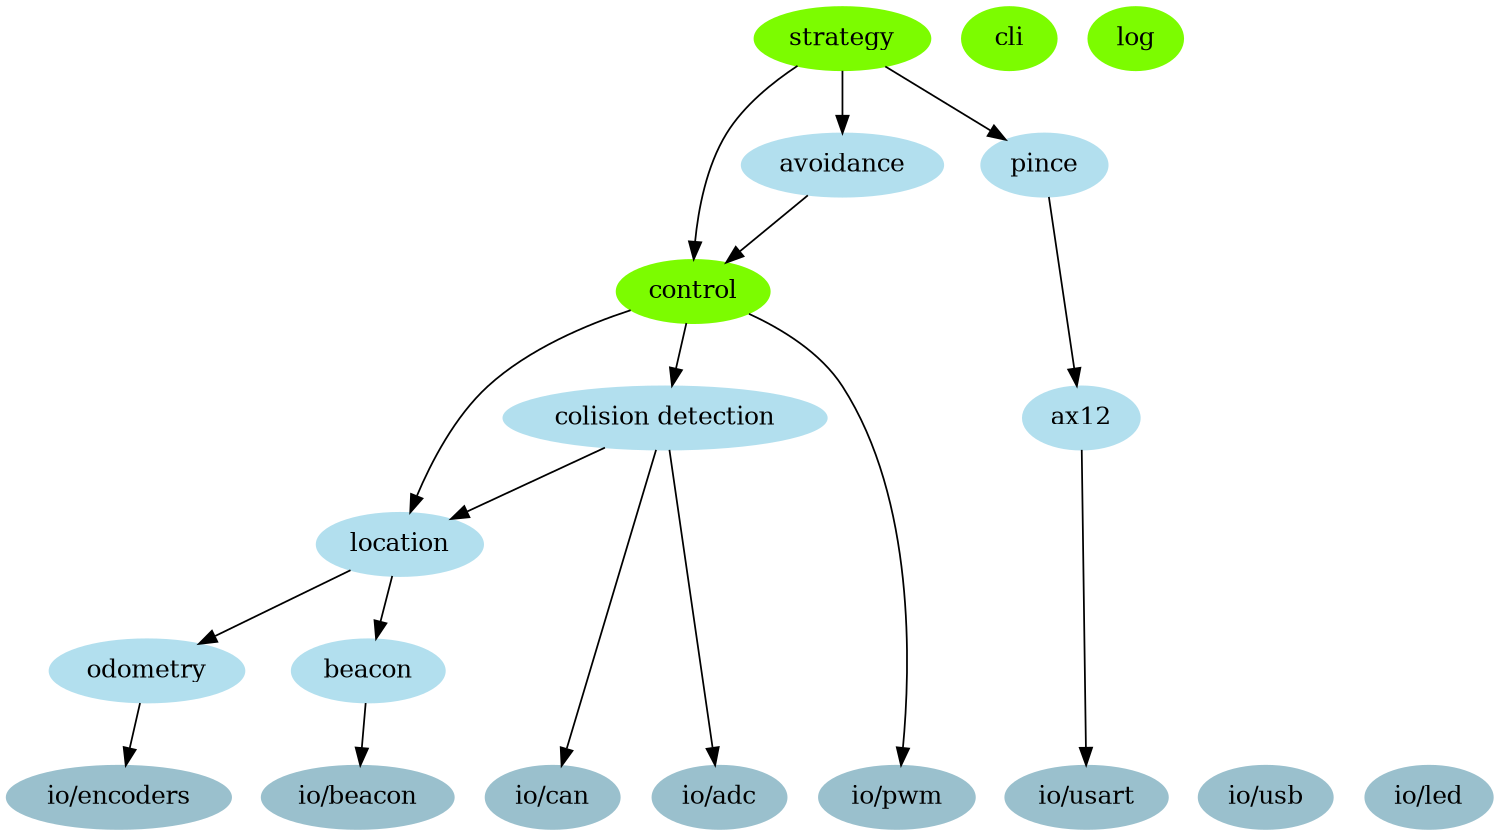 digraph robot
{
	size="10,10";
	// modules - taches
	node [color=lawngreen, style=filled ]
	strategy
	control
	cli
	log

	// modules - fonctions
	node [color=lightblue2, style=filled ]
	avoidance
	"colision detection"
	location
	odometry
	beacon
	pince
	ax12


	// io
	node [color=lightblue3, style=filled ]
	{
		rank=same;
		"io/pwm"
		"io/encoders"
		"io/beacon"
		"io/usb"
		"io/can"
		"io/adc"
		"io/usart"
		"io/led"
	}

	// liens
	strategy -> avoidance
	strategy -> control
	strategy -> pince
	avoidance -> control
	control -> "colision detection"
	control -> location
	"colision detection" -> location
	location -> odometry
	location -> beacon
	pince -> ax12

	ax12 -> "io/usart"
	"colision detection" -> "io/adc"
	"colision detection" -> "io/can"
	beacon -> "io/beacon"
	odometry -> "io/encoders"
	control -> "io/pwm"
}

